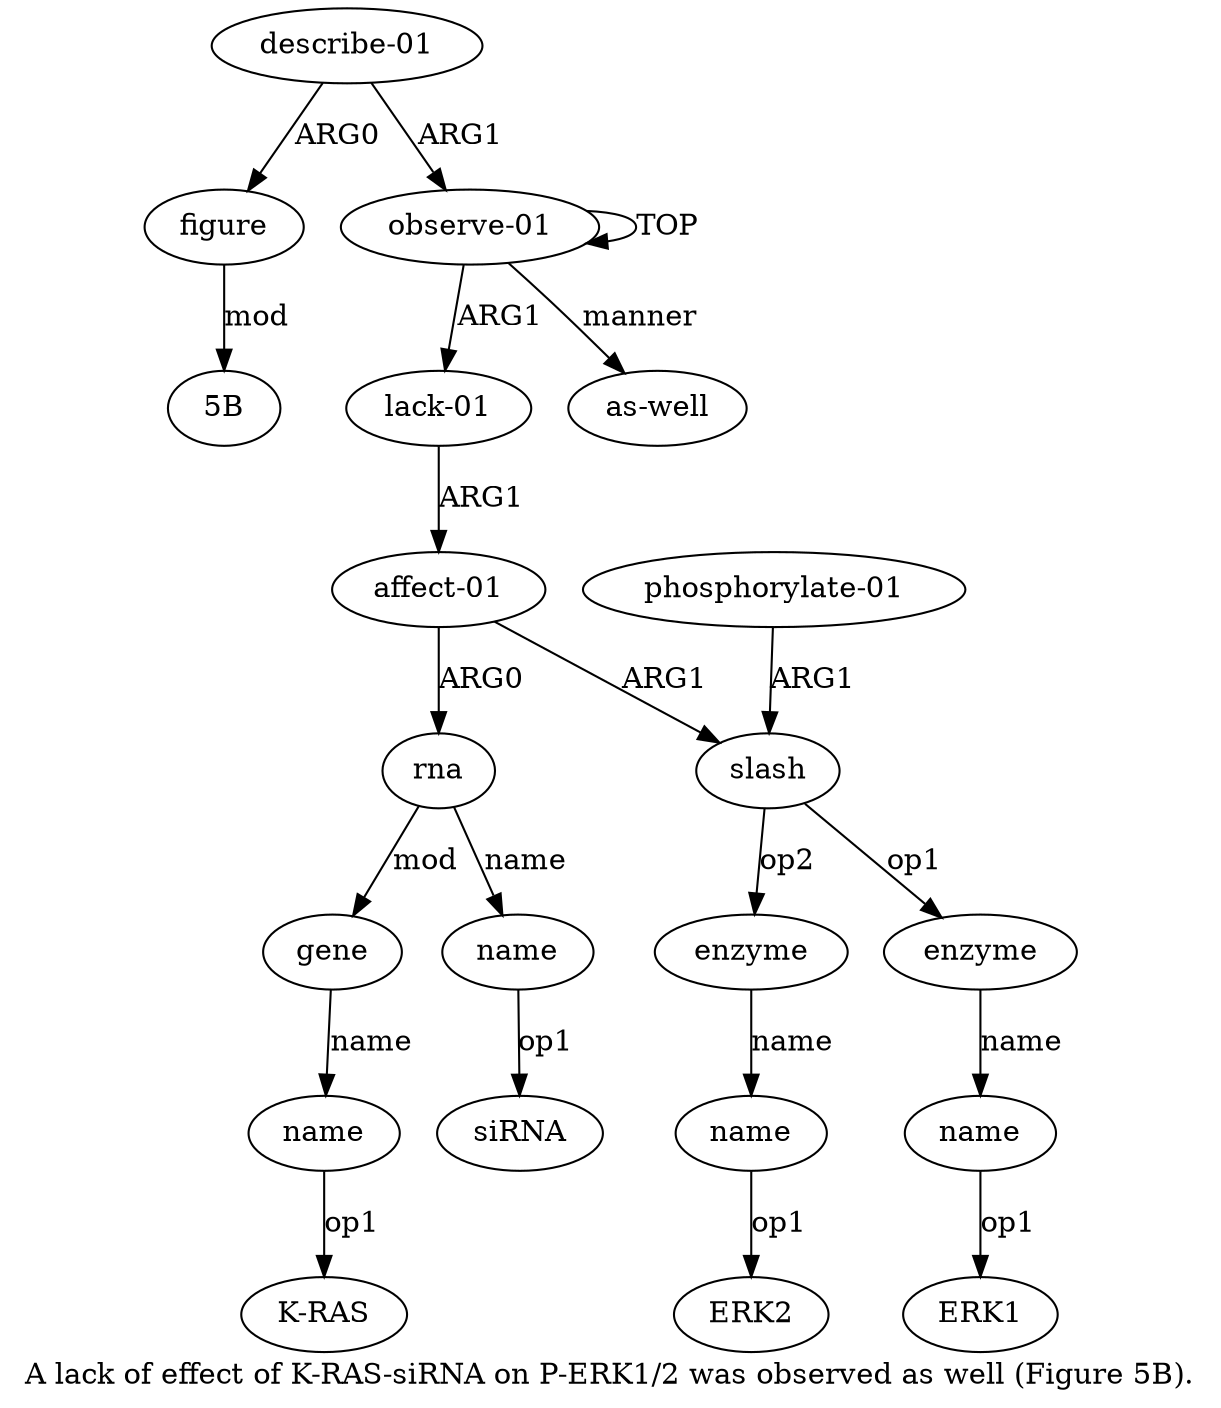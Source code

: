 digraph  {
	graph [label="A lack of effect of K-RAS-siRNA on P-ERK1/2 was observed as well (Figure 5B)."];
	node [label="\N"];
	a15	 [color=black,
		gold_ind=15,
		gold_label=figure,
		label=figure,
		test_ind=15,
		test_label=figure];
	"a15 5B"	 [color=black,
		gold_ind=-1,
		gold_label="5B",
		label="5B",
		test_ind=-1,
		test_label="5B"];
	a15 -> "a15 5B" [key=0,
	color=black,
	gold_label=mod,
	label=mod,
	test_label=mod];
a14 [color=black,
	gold_ind=14,
	gold_label="describe-01",
	label="describe-01",
	test_ind=14,
	test_label="describe-01"];
a14 -> a15 [key=0,
color=black,
gold_label=ARG0,
label=ARG0,
test_label=ARG0];
a0 [color=black,
gold_ind=0,
gold_label="observe-01",
label="observe-01",
test_ind=0,
test_label="observe-01"];
a14 -> a0 [key=0,
color=black,
gold_label=ARG1,
label=ARG1,
test_label=ARG1];
a11 [color=black,
gold_ind=11,
gold_label=name,
label=name,
test_ind=11,
test_label=name];
"a11 ERK2" [color=black,
gold_ind=-1,
gold_label=ERK2,
label=ERK2,
test_ind=-1,
test_label=ERK2];
a11 -> "a11 ERK2" [key=0,
color=black,
gold_label=op1,
label=op1,
test_label=op1];
a10 [color=black,
gold_ind=10,
gold_label=enzyme,
label=enzyme,
test_ind=10,
test_label=enzyme];
a10 -> a11 [key=0,
color=black,
gold_label=name,
label=name,
test_label=name];
a13 [color=black,
gold_ind=13,
gold_label="as-well",
label="as-well",
test_ind=13,
test_label="as-well"];
a12 [color=black,
gold_ind=12,
gold_label="phosphorylate-01",
label="phosphorylate-01",
test_ind=12,
test_label="phosphorylate-01"];
a7 [color=black,
gold_ind=7,
gold_label=slash,
label=slash,
test_ind=7,
test_label=slash];
a12 -> a7 [key=0,
color=black,
gold_label=ARG1,
label=ARG1,
test_label=ARG1];
"a9 ERK1" [color=black,
gold_ind=-1,
gold_label=ERK1,
label=ERK1,
test_ind=-1,
test_label=ERK1];
"a4 siRNA" [color=black,
gold_ind=-1,
gold_label=siRNA,
label=siRNA,
test_ind=-1,
test_label=siRNA];
"a6 K-RAS" [color=black,
gold_ind=-1,
gold_label="K-RAS",
label="K-RAS",
test_ind=-1,
test_label="K-RAS"];
a1 [color=black,
gold_ind=1,
gold_label="lack-01",
label="lack-01",
test_ind=1,
test_label="lack-01"];
a2 [color=black,
gold_ind=2,
gold_label="affect-01",
label="affect-01",
test_ind=2,
test_label="affect-01"];
a1 -> a2 [key=0,
color=black,
gold_label=ARG1,
label=ARG1,
test_label=ARG1];
a0 -> a13 [key=0,
color=black,
gold_label=manner,
label=manner,
test_label=manner];
a0 -> a1 [key=0,
color=black,
gold_label=ARG1,
label=ARG1,
test_label=ARG1];
a0 -> a0 [key=0,
color=black,
gold_label=TOP,
label=TOP,
test_label=TOP];
a3 [color=black,
gold_ind=3,
gold_label=rna,
label=rna,
test_ind=3,
test_label=rna];
a5 [color=black,
gold_ind=5,
gold_label=gene,
label=gene,
test_ind=5,
test_label=gene];
a3 -> a5 [key=0,
color=black,
gold_label=mod,
label=mod,
test_label=mod];
a4 [color=black,
gold_ind=4,
gold_label=name,
label=name,
test_ind=4,
test_label=name];
a3 -> a4 [key=0,
color=black,
gold_label=name,
label=name,
test_label=name];
a2 -> a3 [key=0,
color=black,
gold_label=ARG0,
label=ARG0,
test_label=ARG0];
a2 -> a7 [key=0,
color=black,
gold_label=ARG1,
label=ARG1,
test_label=ARG1];
a6 [color=black,
gold_ind=6,
gold_label=name,
label=name,
test_ind=6,
test_label=name];
a5 -> a6 [key=0,
color=black,
gold_label=name,
label=name,
test_label=name];
a4 -> "a4 siRNA" [key=0,
color=black,
gold_label=op1,
label=op1,
test_label=op1];
a7 -> a10 [key=0,
color=black,
gold_label=op2,
label=op2,
test_label=op2];
a8 [color=black,
gold_ind=8,
gold_label=enzyme,
label=enzyme,
test_ind=8,
test_label=enzyme];
a7 -> a8 [key=0,
color=black,
gold_label=op1,
label=op1,
test_label=op1];
a6 -> "a6 K-RAS" [key=0,
color=black,
gold_label=op1,
label=op1,
test_label=op1];
a9 [color=black,
gold_ind=9,
gold_label=name,
label=name,
test_ind=9,
test_label=name];
a9 -> "a9 ERK1" [key=0,
color=black,
gold_label=op1,
label=op1,
test_label=op1];
a8 -> a9 [key=0,
color=black,
gold_label=name,
label=name,
test_label=name];
}
